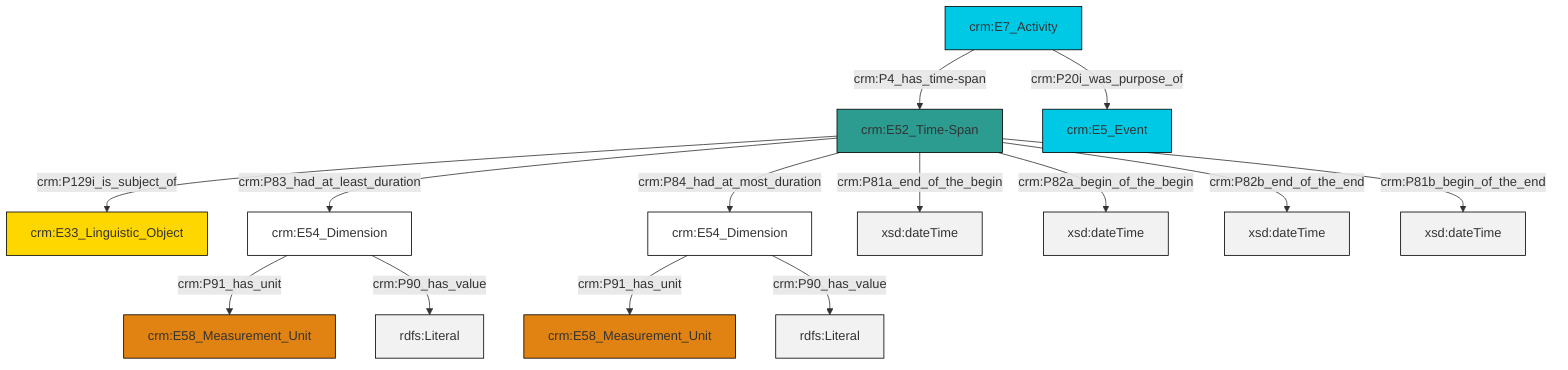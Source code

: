 graph TD
classDef Literal fill:#f2f2f2,stroke:#000000;
classDef CRM_Entity fill:#FFFFFF,stroke:#000000;
classDef Temporal_Entity fill:#00C9E6, stroke:#000000;
classDef Type fill:#E18312, stroke:#000000;
classDef Time-Span fill:#2C9C91, stroke:#000000;
classDef Appellation fill:#FFEB7F, stroke:#000000;
classDef Place fill:#008836, stroke:#000000;
classDef Persistent_Item fill:#B266B2, stroke:#000000;
classDef Conceptual_Object fill:#FFD700, stroke:#000000;
classDef Physical_Thing fill:#D2B48C, stroke:#000000;
classDef Actor fill:#f58aad, stroke:#000000;
classDef PC_Classes fill:#4ce600, stroke:#000000;
classDef Multi fill:#cccccc,stroke:#000000;

0["crm:E52_Time-Span"]:::Time-Span -->|crm:P129i_is_subject_of| 6["crm:E33_Linguistic_Object"]:::Conceptual_Object
7["crm:E7_Activity"]:::Temporal_Entity -->|crm:P20i_was_purpose_of| 4["crm:E5_Event"]:::Temporal_Entity
8["crm:E54_Dimension"]:::CRM_Entity -->|crm:P91_has_unit| 2["crm:E58_Measurement_Unit"]:::Type
8["crm:E54_Dimension"]:::CRM_Entity -->|crm:P90_has_value| 14[rdfs:Literal]:::Literal
7["crm:E7_Activity"]:::Temporal_Entity -->|crm:P4_has_time-span| 0["crm:E52_Time-Span"]:::Time-Span
10["crm:E54_Dimension"]:::CRM_Entity -->|crm:P91_has_unit| 12["crm:E58_Measurement_Unit"]:::Type
0["crm:E52_Time-Span"]:::Time-Span -->|crm:P81a_end_of_the_begin| 16[xsd:dateTime]:::Literal
0["crm:E52_Time-Span"]:::Time-Span -->|crm:P82a_begin_of_the_begin| 17[xsd:dateTime]:::Literal
10["crm:E54_Dimension"]:::CRM_Entity -->|crm:P90_has_value| 18[rdfs:Literal]:::Literal
0["crm:E52_Time-Span"]:::Time-Span -->|crm:P82b_end_of_the_end| 19[xsd:dateTime]:::Literal
0["crm:E52_Time-Span"]:::Time-Span -->|crm:P81b_begin_of_the_end| 20[xsd:dateTime]:::Literal
0["crm:E52_Time-Span"]:::Time-Span -->|crm:P83_had_at_least_duration| 10["crm:E54_Dimension"]:::CRM_Entity
0["crm:E52_Time-Span"]:::Time-Span -->|crm:P84_had_at_most_duration| 8["crm:E54_Dimension"]:::CRM_Entity